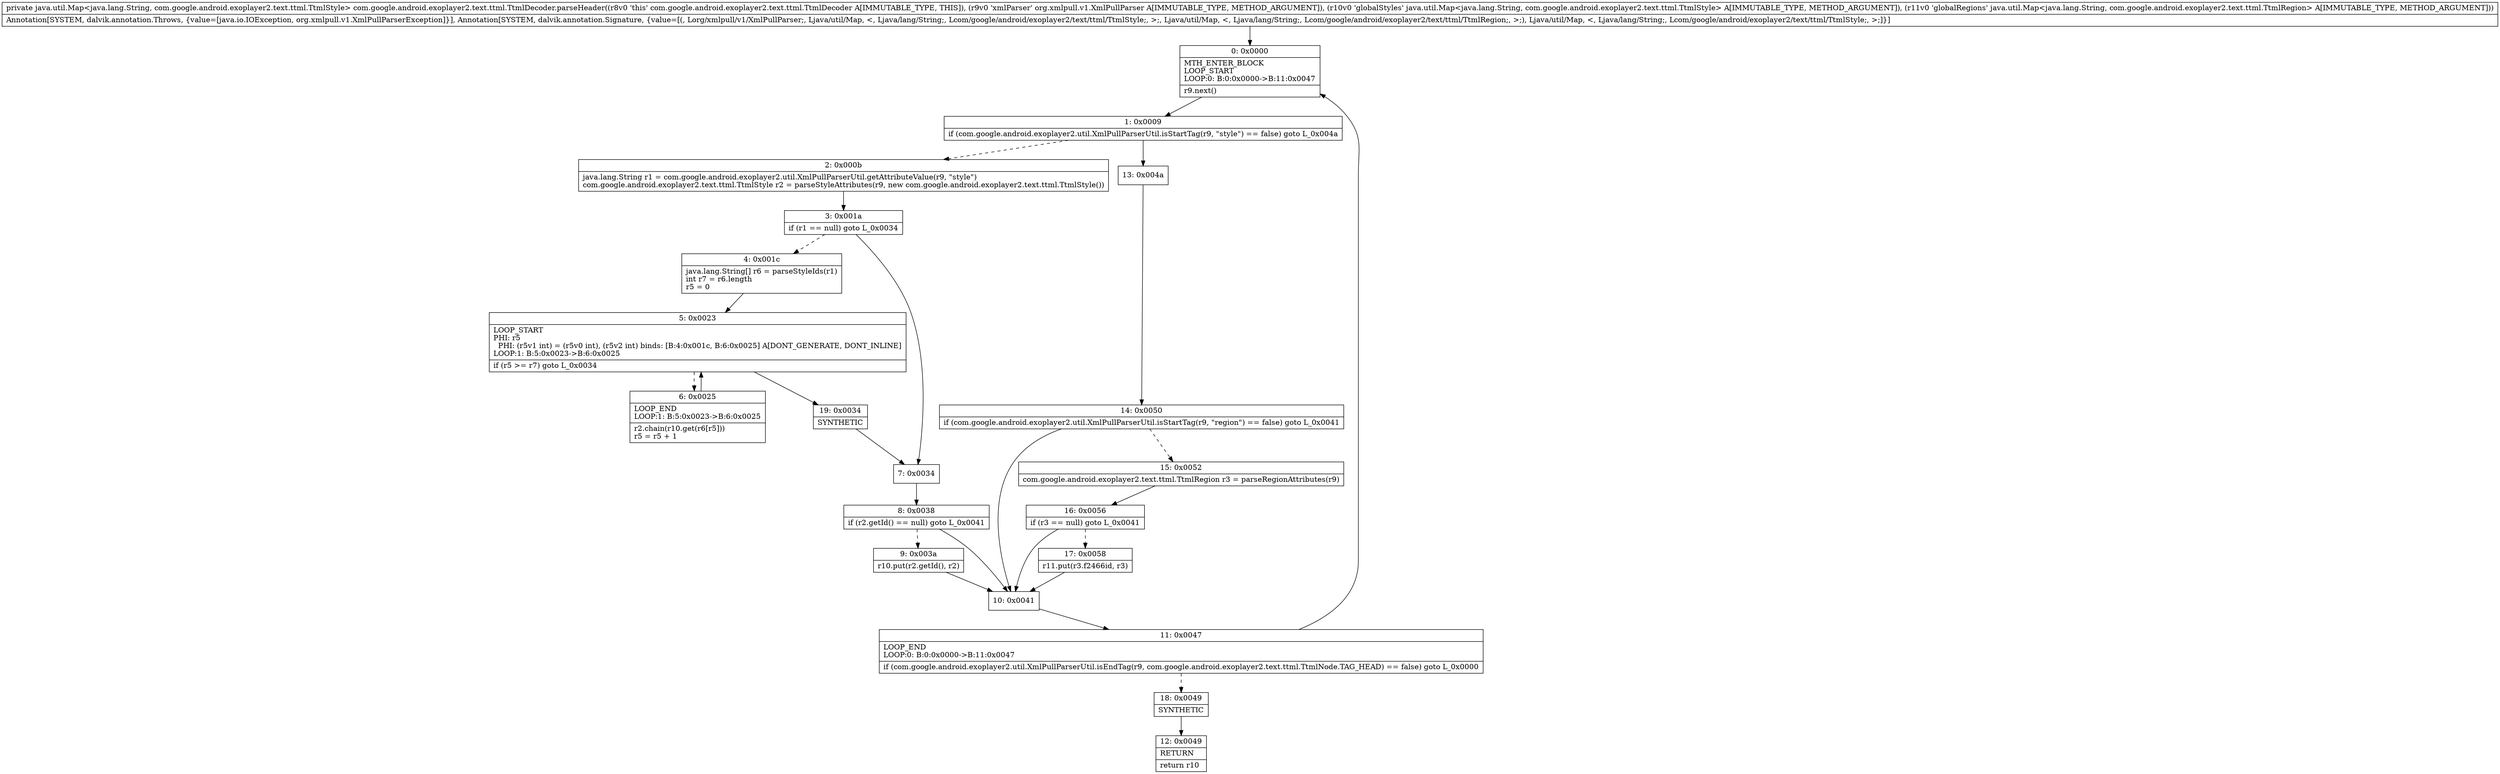 digraph "CFG forcom.google.android.exoplayer2.text.ttml.TtmlDecoder.parseHeader(Lorg\/xmlpull\/v1\/XmlPullParser;Ljava\/util\/Map;Ljava\/util\/Map;)Ljava\/util\/Map;" {
Node_0 [shape=record,label="{0\:\ 0x0000|MTH_ENTER_BLOCK\lLOOP_START\lLOOP:0: B:0:0x0000\-\>B:11:0x0047\l|r9.next()\l}"];
Node_1 [shape=record,label="{1\:\ 0x0009|if (com.google.android.exoplayer2.util.XmlPullParserUtil.isStartTag(r9, \"style\") == false) goto L_0x004a\l}"];
Node_2 [shape=record,label="{2\:\ 0x000b|java.lang.String r1 = com.google.android.exoplayer2.util.XmlPullParserUtil.getAttributeValue(r9, \"style\")\lcom.google.android.exoplayer2.text.ttml.TtmlStyle r2 = parseStyleAttributes(r9, new com.google.android.exoplayer2.text.ttml.TtmlStyle())\l}"];
Node_3 [shape=record,label="{3\:\ 0x001a|if (r1 == null) goto L_0x0034\l}"];
Node_4 [shape=record,label="{4\:\ 0x001c|java.lang.String[] r6 = parseStyleIds(r1)\lint r7 = r6.length\lr5 = 0\l}"];
Node_5 [shape=record,label="{5\:\ 0x0023|LOOP_START\lPHI: r5 \l  PHI: (r5v1 int) = (r5v0 int), (r5v2 int) binds: [B:4:0x001c, B:6:0x0025] A[DONT_GENERATE, DONT_INLINE]\lLOOP:1: B:5:0x0023\-\>B:6:0x0025\l|if (r5 \>= r7) goto L_0x0034\l}"];
Node_6 [shape=record,label="{6\:\ 0x0025|LOOP_END\lLOOP:1: B:5:0x0023\-\>B:6:0x0025\l|r2.chain(r10.get(r6[r5]))\lr5 = r5 + 1\l}"];
Node_7 [shape=record,label="{7\:\ 0x0034}"];
Node_8 [shape=record,label="{8\:\ 0x0038|if (r2.getId() == null) goto L_0x0041\l}"];
Node_9 [shape=record,label="{9\:\ 0x003a|r10.put(r2.getId(), r2)\l}"];
Node_10 [shape=record,label="{10\:\ 0x0041}"];
Node_11 [shape=record,label="{11\:\ 0x0047|LOOP_END\lLOOP:0: B:0:0x0000\-\>B:11:0x0047\l|if (com.google.android.exoplayer2.util.XmlPullParserUtil.isEndTag(r9, com.google.android.exoplayer2.text.ttml.TtmlNode.TAG_HEAD) == false) goto L_0x0000\l}"];
Node_12 [shape=record,label="{12\:\ 0x0049|RETURN\l|return r10\l}"];
Node_13 [shape=record,label="{13\:\ 0x004a}"];
Node_14 [shape=record,label="{14\:\ 0x0050|if (com.google.android.exoplayer2.util.XmlPullParserUtil.isStartTag(r9, \"region\") == false) goto L_0x0041\l}"];
Node_15 [shape=record,label="{15\:\ 0x0052|com.google.android.exoplayer2.text.ttml.TtmlRegion r3 = parseRegionAttributes(r9)\l}"];
Node_16 [shape=record,label="{16\:\ 0x0056|if (r3 == null) goto L_0x0041\l}"];
Node_17 [shape=record,label="{17\:\ 0x0058|r11.put(r3.f2466id, r3)\l}"];
Node_18 [shape=record,label="{18\:\ 0x0049|SYNTHETIC\l}"];
Node_19 [shape=record,label="{19\:\ 0x0034|SYNTHETIC\l}"];
MethodNode[shape=record,label="{private java.util.Map\<java.lang.String, com.google.android.exoplayer2.text.ttml.TtmlStyle\> com.google.android.exoplayer2.text.ttml.TtmlDecoder.parseHeader((r8v0 'this' com.google.android.exoplayer2.text.ttml.TtmlDecoder A[IMMUTABLE_TYPE, THIS]), (r9v0 'xmlParser' org.xmlpull.v1.XmlPullParser A[IMMUTABLE_TYPE, METHOD_ARGUMENT]), (r10v0 'globalStyles' java.util.Map\<java.lang.String, com.google.android.exoplayer2.text.ttml.TtmlStyle\> A[IMMUTABLE_TYPE, METHOD_ARGUMENT]), (r11v0 'globalRegions' java.util.Map\<java.lang.String, com.google.android.exoplayer2.text.ttml.TtmlRegion\> A[IMMUTABLE_TYPE, METHOD_ARGUMENT]))  | Annotation[SYSTEM, dalvik.annotation.Throws, \{value=[java.io.IOException, org.xmlpull.v1.XmlPullParserException]\}], Annotation[SYSTEM, dalvik.annotation.Signature, \{value=[(, Lorg\/xmlpull\/v1\/XmlPullParser;, Ljava\/util\/Map, \<, Ljava\/lang\/String;, Lcom\/google\/android\/exoplayer2\/text\/ttml\/TtmlStyle;, \>;, Ljava\/util\/Map, \<, Ljava\/lang\/String;, Lcom\/google\/android\/exoplayer2\/text\/ttml\/TtmlRegion;, \>;), Ljava\/util\/Map, \<, Ljava\/lang\/String;, Lcom\/google\/android\/exoplayer2\/text\/ttml\/TtmlStyle;, \>;]\}]\l}"];
MethodNode -> Node_0;
Node_0 -> Node_1;
Node_1 -> Node_2[style=dashed];
Node_1 -> Node_13;
Node_2 -> Node_3;
Node_3 -> Node_4[style=dashed];
Node_3 -> Node_7;
Node_4 -> Node_5;
Node_5 -> Node_6[style=dashed];
Node_5 -> Node_19;
Node_6 -> Node_5;
Node_7 -> Node_8;
Node_8 -> Node_9[style=dashed];
Node_8 -> Node_10;
Node_9 -> Node_10;
Node_10 -> Node_11;
Node_11 -> Node_0;
Node_11 -> Node_18[style=dashed];
Node_13 -> Node_14;
Node_14 -> Node_10;
Node_14 -> Node_15[style=dashed];
Node_15 -> Node_16;
Node_16 -> Node_10;
Node_16 -> Node_17[style=dashed];
Node_17 -> Node_10;
Node_18 -> Node_12;
Node_19 -> Node_7;
}

